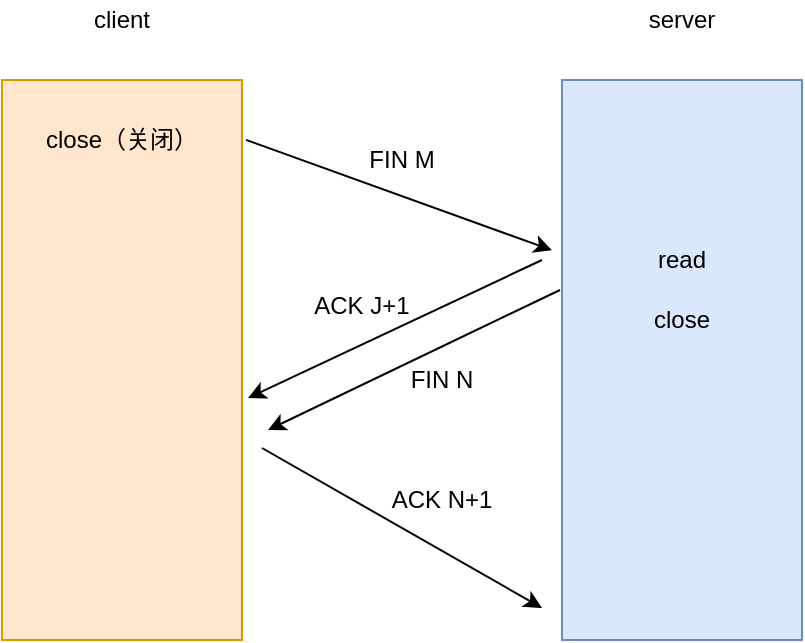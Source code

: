 <mxfile version="12.4.2" type="device" pages="1"><diagram id="qolWuasyji0odAuwRze2" name="Page-1"><mxGraphModel dx="946" dy="591" grid="1" gridSize="10" guides="1" tooltips="1" connect="1" arrows="1" fold="1" page="1" pageScale="1" pageWidth="827" pageHeight="1169" math="0" shadow="0"><root><mxCell id="0"/><mxCell id="1" parent="0"/><mxCell id="BhbUtCS3uzNNPaiS-hxy-1" value="" style="rounded=0;whiteSpace=wrap;html=1;fillColor=#ffe6cc;strokeColor=#d79b00;" vertex="1" parent="1"><mxGeometry x="120" y="200" width="120" height="280" as="geometry"/></mxCell><mxCell id="BhbUtCS3uzNNPaiS-hxy-2" value="" style="rounded=0;whiteSpace=wrap;html=1;fillColor=#dae8fc;strokeColor=#6c8ebf;" vertex="1" parent="1"><mxGeometry x="400" y="200" width="120" height="280" as="geometry"/></mxCell><mxCell id="BhbUtCS3uzNNPaiS-hxy-3" value="client" style="text;html=1;strokeColor=none;fillColor=none;align=center;verticalAlign=middle;whiteSpace=wrap;rounded=0;" vertex="1" parent="1"><mxGeometry x="160" y="160" width="40" height="20" as="geometry"/></mxCell><mxCell id="BhbUtCS3uzNNPaiS-hxy-4" value="server" style="text;html=1;strokeColor=none;fillColor=none;align=center;verticalAlign=middle;whiteSpace=wrap;rounded=0;" vertex="1" parent="1"><mxGeometry x="440" y="160" width="40" height="20" as="geometry"/></mxCell><mxCell id="BhbUtCS3uzNNPaiS-hxy-5" value="close（关闭）" style="text;html=1;strokeColor=none;fillColor=none;align=center;verticalAlign=middle;whiteSpace=wrap;rounded=0;" vertex="1" parent="1"><mxGeometry x="130" y="220" width="100" height="20" as="geometry"/></mxCell><mxCell id="BhbUtCS3uzNNPaiS-hxy-7" value="read" style="text;html=1;strokeColor=none;fillColor=none;align=center;verticalAlign=middle;whiteSpace=wrap;rounded=0;" vertex="1" parent="1"><mxGeometry x="410" y="280" width="100" height="20" as="geometry"/></mxCell><mxCell id="BhbUtCS3uzNNPaiS-hxy-8" style="edgeStyle=orthogonalEdgeStyle;rounded=0;orthogonalLoop=1;jettySize=auto;html=1;exitX=0.5;exitY=1;exitDx=0;exitDy=0;" edge="1" parent="1" source="BhbUtCS3uzNNPaiS-hxy-7" target="BhbUtCS3uzNNPaiS-hxy-7"><mxGeometry relative="1" as="geometry"/></mxCell><mxCell id="BhbUtCS3uzNNPaiS-hxy-9" value="" style="endArrow=classic;html=1;exitX=1.017;exitY=0.107;exitDx=0;exitDy=0;exitPerimeter=0;entryX=-0.042;entryY=0.304;entryDx=0;entryDy=0;entryPerimeter=0;" edge="1" parent="1" source="BhbUtCS3uzNNPaiS-hxy-1" target="BhbUtCS3uzNNPaiS-hxy-2"><mxGeometry width="50" height="50" relative="1" as="geometry"><mxPoint x="290" y="320" as="sourcePoint"/><mxPoint x="340" y="270" as="targetPoint"/></mxGeometry></mxCell><mxCell id="BhbUtCS3uzNNPaiS-hxy-11" value="FIN M" style="text;html=1;strokeColor=none;fillColor=none;align=center;verticalAlign=middle;whiteSpace=wrap;rounded=0;" vertex="1" parent="1"><mxGeometry x="300" y="230" width="40" height="20" as="geometry"/></mxCell><mxCell id="BhbUtCS3uzNNPaiS-hxy-12" value="" style="endArrow=classic;html=1;entryX=1.025;entryY=0.568;entryDx=0;entryDy=0;entryPerimeter=0;" edge="1" parent="1" target="BhbUtCS3uzNNPaiS-hxy-1"><mxGeometry width="50" height="50" relative="1" as="geometry"><mxPoint x="390" y="290" as="sourcePoint"/><mxPoint x="350" y="360" as="targetPoint"/></mxGeometry></mxCell><mxCell id="BhbUtCS3uzNNPaiS-hxy-13" value="&lt;br&gt;ACK J+1" style="text;html=1;strokeColor=none;fillColor=none;align=center;verticalAlign=middle;whiteSpace=wrap;rounded=0;" vertex="1" parent="1"><mxGeometry x="270" y="300" width="60" height="10" as="geometry"/></mxCell><mxCell id="BhbUtCS3uzNNPaiS-hxy-14" value="" style="endArrow=classic;html=1;" edge="1" parent="1"><mxGeometry width="50" height="50" relative="1" as="geometry"><mxPoint x="250" y="384" as="sourcePoint"/><mxPoint x="390" y="464" as="targetPoint"/></mxGeometry></mxCell><mxCell id="BhbUtCS3uzNNPaiS-hxy-15" value="ACK N+1" style="text;html=1;strokeColor=none;fillColor=none;align=center;verticalAlign=middle;whiteSpace=wrap;rounded=0;" vertex="1" parent="1"><mxGeometry x="310" y="400" width="60" height="20" as="geometry"/></mxCell><mxCell id="BhbUtCS3uzNNPaiS-hxy-16" value="close" style="text;html=1;strokeColor=none;fillColor=none;align=center;verticalAlign=middle;whiteSpace=wrap;rounded=0;" vertex="1" parent="1"><mxGeometry x="410" y="310" width="100" height="20" as="geometry"/></mxCell><mxCell id="BhbUtCS3uzNNPaiS-hxy-17" value="" style="endArrow=classic;html=1;" edge="1" parent="1"><mxGeometry width="50" height="50" relative="1" as="geometry"><mxPoint x="399" y="305" as="sourcePoint"/><mxPoint x="253" y="375" as="targetPoint"/></mxGeometry></mxCell><mxCell id="BhbUtCS3uzNNPaiS-hxy-20" value="FIN N" style="text;html=1;strokeColor=none;fillColor=none;align=center;verticalAlign=middle;whiteSpace=wrap;rounded=0;" vertex="1" parent="1"><mxGeometry x="320" y="340" width="40" height="20" as="geometry"/></mxCell></root></mxGraphModel></diagram></mxfile>